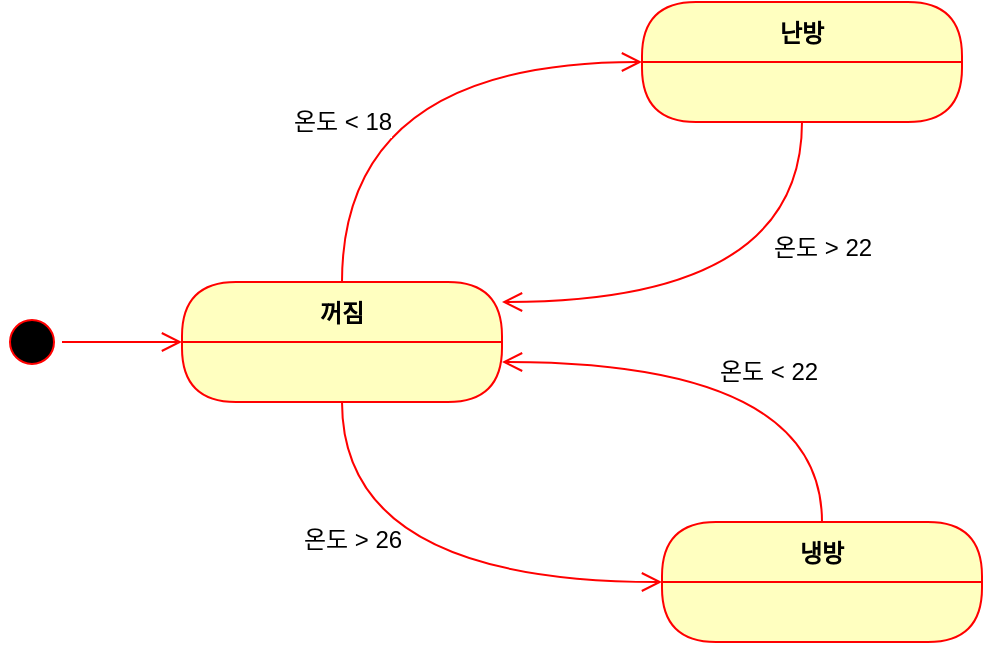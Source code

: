 <mxfile version="24.3.1" type="github">
  <diagram name="Page-1" id="58cdce13-f638-feb5-8d6f-7d28b1aa9fa0">
    <mxGraphModel dx="921" dy="1259" grid="1" gridSize="10" guides="1" tooltips="1" connect="1" arrows="1" fold="1" page="1" pageScale="1" pageWidth="1100" pageHeight="850" background="none" math="0" shadow="0">
      <root>
        <mxCell id="0" />
        <mxCell id="1" parent="0" />
        <mxCell id="bODNwZ9Zfx-MyW0XW454-9" value="꺼짐" style="swimlane;fontStyle=1;align=center;verticalAlign=middle;childLayout=stackLayout;horizontal=1;startSize=30;horizontalStack=0;resizeParent=0;resizeLast=1;container=0;fontColor=#000000;collapsible=0;rounded=1;arcSize=30;strokeColor=#ff0000;fillColor=#ffffc0;swimlaneFillColor=#ffffc0;dropTarget=0;" vertex="1" parent="1">
          <mxGeometry x="100" y="-590" width="160" height="60" as="geometry" />
        </mxCell>
        <mxCell id="bODNwZ9Zfx-MyW0XW454-11" value="" style="edgeStyle=orthogonalEdgeStyle;html=1;verticalAlign=bottom;endArrow=open;endSize=8;strokeColor=#ff0000;rounded=0;fontSize=12;curved=1;" edge="1" source="bODNwZ9Zfx-MyW0XW454-9" parent="1" target="bODNwZ9Zfx-MyW0XW454-12">
          <mxGeometry relative="1" as="geometry">
            <mxPoint x="180" y="-470" as="targetPoint" />
            <Array as="points">
              <mxPoint x="180" y="-700" />
            </Array>
          </mxGeometry>
        </mxCell>
        <mxCell id="bODNwZ9Zfx-MyW0XW454-20" value="온도 &amp;lt; 18" style="edgeLabel;html=1;align=center;verticalAlign=middle;resizable=0;points=[];fontSize=12;" vertex="1" connectable="0" parent="bODNwZ9Zfx-MyW0XW454-11">
          <mxGeometry x="-0.392" y="-30" relative="1" as="geometry">
            <mxPoint x="-30" y="-1" as="offset" />
          </mxGeometry>
        </mxCell>
        <mxCell id="bODNwZ9Zfx-MyW0XW454-12" value="난방" style="swimlane;fontStyle=1;align=center;verticalAlign=middle;childLayout=stackLayout;horizontal=1;startSize=30;horizontalStack=0;resizeParent=0;resizeLast=1;container=0;fontColor=#000000;collapsible=0;rounded=1;arcSize=30;strokeColor=#ff0000;fillColor=#ffffc0;swimlaneFillColor=#ffffc0;dropTarget=0;" vertex="1" parent="1">
          <mxGeometry x="330" y="-730" width="160" height="60" as="geometry" />
        </mxCell>
        <mxCell id="bODNwZ9Zfx-MyW0XW454-14" value="" style="edgeStyle=orthogonalEdgeStyle;html=1;verticalAlign=bottom;endArrow=open;endSize=8;strokeColor=#ff0000;rounded=0;fontSize=12;curved=1;" edge="1" target="bODNwZ9Zfx-MyW0XW454-9" parent="1" source="bODNwZ9Zfx-MyW0XW454-12">
          <mxGeometry relative="1" as="geometry">
            <mxPoint x="400" y="-470" as="targetPoint" />
            <mxPoint x="480" y="-560" as="sourcePoint" />
            <Array as="points">
              <mxPoint x="410" y="-580" />
            </Array>
          </mxGeometry>
        </mxCell>
        <mxCell id="bODNwZ9Zfx-MyW0XW454-22" value="온도 &amp;gt; 22" style="edgeLabel;html=1;align=center;verticalAlign=middle;resizable=0;points=[];fontSize=12;" vertex="1" connectable="0" parent="bODNwZ9Zfx-MyW0XW454-14">
          <mxGeometry x="-0.481" y="-25" relative="1" as="geometry">
            <mxPoint x="35" as="offset" />
          </mxGeometry>
        </mxCell>
        <mxCell id="bODNwZ9Zfx-MyW0XW454-15" value="냉방" style="swimlane;fontStyle=1;align=center;verticalAlign=middle;childLayout=stackLayout;horizontal=1;startSize=30;horizontalStack=0;resizeParent=0;resizeLast=1;container=0;fontColor=#000000;collapsible=0;rounded=1;arcSize=30;strokeColor=#ff0000;fillColor=#ffffc0;swimlaneFillColor=#ffffc0;dropTarget=0;" vertex="1" parent="1">
          <mxGeometry x="340" y="-470" width="160" height="60" as="geometry" />
        </mxCell>
        <mxCell id="bODNwZ9Zfx-MyW0XW454-17" value="" style="ellipse;html=1;shape=startState;fillColor=#000000;strokeColor=#ff0000;" vertex="1" parent="1">
          <mxGeometry x="10" y="-575" width="30" height="30" as="geometry" />
        </mxCell>
        <mxCell id="bODNwZ9Zfx-MyW0XW454-18" value="" style="edgeStyle=orthogonalEdgeStyle;html=1;verticalAlign=bottom;endArrow=open;endSize=8;strokeColor=#ff0000;rounded=0;fontSize=12;curved=1;" edge="1" source="bODNwZ9Zfx-MyW0XW454-17" parent="1" target="bODNwZ9Zfx-MyW0XW454-9">
          <mxGeometry relative="1" as="geometry">
            <mxPoint x="125" y="-460" as="targetPoint" />
          </mxGeometry>
        </mxCell>
        <mxCell id="bODNwZ9Zfx-MyW0XW454-19" value="" style="edgeStyle=orthogonalEdgeStyle;html=1;verticalAlign=bottom;endArrow=open;endSize=8;strokeColor=#ff0000;rounded=0;fontSize=12;curved=1;" edge="1" parent="1" source="bODNwZ9Zfx-MyW0XW454-9" target="bODNwZ9Zfx-MyW0XW454-15">
          <mxGeometry relative="1" as="geometry">
            <mxPoint x="330" y="-385" as="targetPoint" />
            <mxPoint x="320" y="-630" as="sourcePoint" />
            <Array as="points">
              <mxPoint x="180" y="-440" />
            </Array>
          </mxGeometry>
        </mxCell>
        <mxCell id="bODNwZ9Zfx-MyW0XW454-23" value="온도 &amp;gt; 26" style="edgeLabel;html=1;align=center;verticalAlign=middle;resizable=0;points=[];fontSize=12;" vertex="1" connectable="0" parent="bODNwZ9Zfx-MyW0XW454-19">
          <mxGeometry x="0.078" y="21" relative="1" as="geometry">
            <mxPoint x="-40" as="offset" />
          </mxGeometry>
        </mxCell>
        <mxCell id="bODNwZ9Zfx-MyW0XW454-21" value="" style="edgeStyle=orthogonalEdgeStyle;html=1;verticalAlign=bottom;endArrow=open;endSize=8;strokeColor=#ff0000;rounded=0;fontSize=12;curved=1;" edge="1" parent="1" source="bODNwZ9Zfx-MyW0XW454-15" target="bODNwZ9Zfx-MyW0XW454-9">
          <mxGeometry relative="1" as="geometry">
            <mxPoint x="270" y="-570" as="targetPoint" />
            <mxPoint x="420" y="-660" as="sourcePoint" />
            <Array as="points">
              <mxPoint x="420" y="-550" />
            </Array>
          </mxGeometry>
        </mxCell>
        <mxCell id="bODNwZ9Zfx-MyW0XW454-24" value="온도 &amp;lt; 22" style="edgeLabel;html=1;align=center;verticalAlign=middle;resizable=0;points=[];fontSize=12;" vertex="1" connectable="0" parent="bODNwZ9Zfx-MyW0XW454-21">
          <mxGeometry x="-0.103" y="20" relative="1" as="geometry">
            <mxPoint y="-15" as="offset" />
          </mxGeometry>
        </mxCell>
      </root>
    </mxGraphModel>
  </diagram>
</mxfile>
